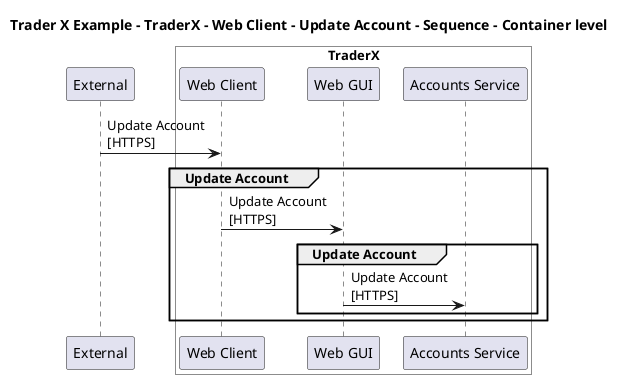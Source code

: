 @startuml

title Trader X Example - TraderX - Web Client - Update Account - Sequence - Container level

participant "External" as C4InterFlow.SoftwareSystems.ExternalSystem

box "TraderX" #White
    participant "Web Client" as TraderXExample.SoftwareSystems.TraderX.Containers.WebClient
    participant "Web GUI" as TraderXExample.SoftwareSystems.TraderX.Containers.WebGUI
    participant "Accounts Service" as TraderXExample.SoftwareSystems.TraderX.Containers.AccountsService
end box


C4InterFlow.SoftwareSystems.ExternalSystem -> TraderXExample.SoftwareSystems.TraderX.Containers.WebClient : Update Account\n[HTTPS]
group Update Account
TraderXExample.SoftwareSystems.TraderX.Containers.WebClient -> TraderXExample.SoftwareSystems.TraderX.Containers.WebGUI : Update Account\n[HTTPS]
group Update Account
TraderXExample.SoftwareSystems.TraderX.Containers.WebGUI -> TraderXExample.SoftwareSystems.TraderX.Containers.AccountsService : Update Account\n[HTTPS]
end
end


@enduml
